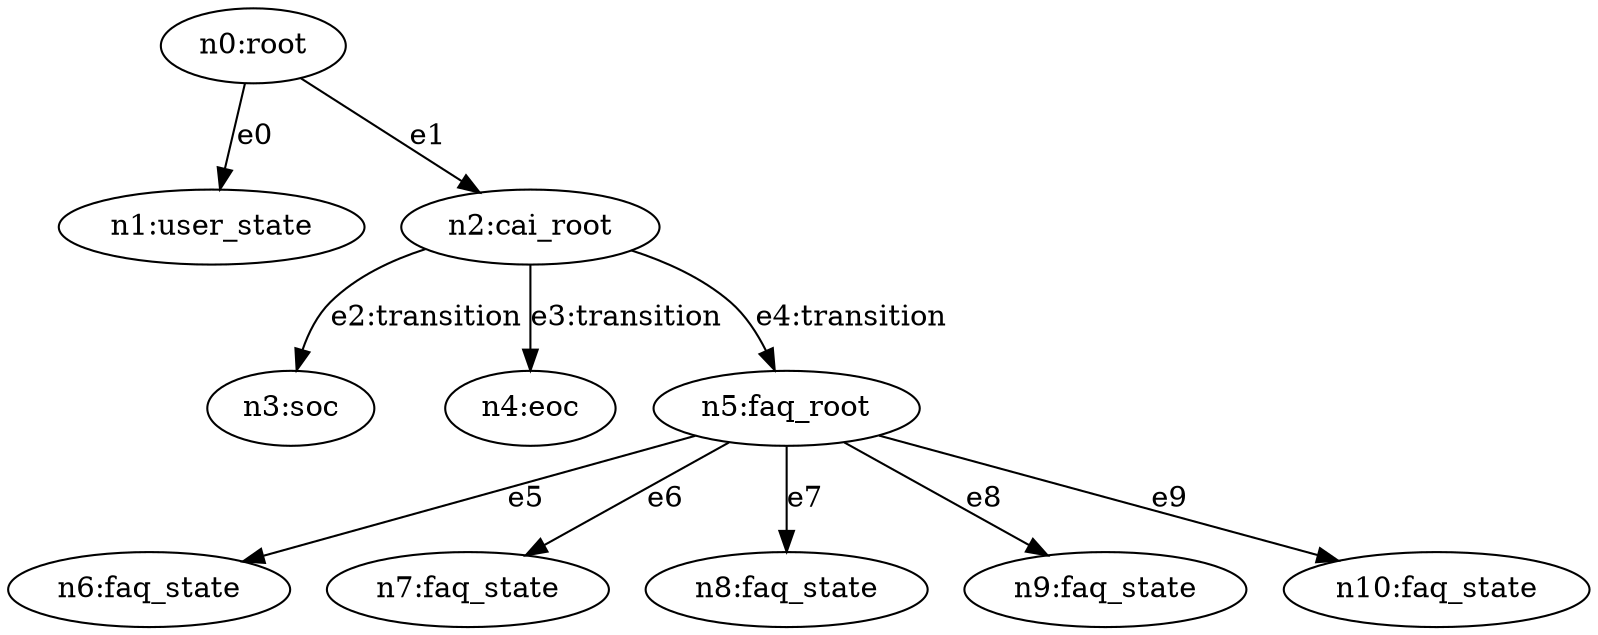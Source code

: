 strict digraph root {
    "n0" [ label="n0:root"  ]
    "n1" [ label="n1:user_state"  ]
    "n2" [ label="n2:cai_root"  ]
    "n3" [ label="n3:soc"  ]
    "n4" [ label="n4:eoc"  ]
    "n5" [ label="n5:faq_root"  ]
    "n6" [ label="n6:faq_state"  ]
    "n7" [ label="n7:faq_state"  ]
    "n8" [ label="n8:faq_state"  ]
    "n9" [ label="n9:faq_state"  ]
    "n10" [ label="n10:faq_state"  ]
    "n0" -> "n1" [ label="e0" ]
    "n0" -> "n2" [ label="e1" ]
    "n2" -> "n3" [ label="e2:transition" ]
    "n2" -> "n4" [ label="e3:transition" ]
    "n2" -> "n5" [ label="e4:transition" ]
    "n5" -> "n6" [ label="e5" ]
    "n5" -> "n7" [ label="e6" ]
    "n5" -> "n8" [ label="e7" ]
    "n5" -> "n9" [ label="e8" ]
    "n5" -> "n10" [ label="e9" ]
}